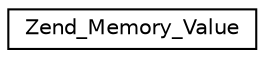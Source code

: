 digraph G
{
  edge [fontname="Helvetica",fontsize="10",labelfontname="Helvetica",labelfontsize="10"];
  node [fontname="Helvetica",fontsize="10",shape=record];
  rankdir="LR";
  Node1 [label="Zend_Memory_Value",height=0.2,width=0.4,color="black", fillcolor="white", style="filled",URL="$class_zend___memory___value.html"];
}
